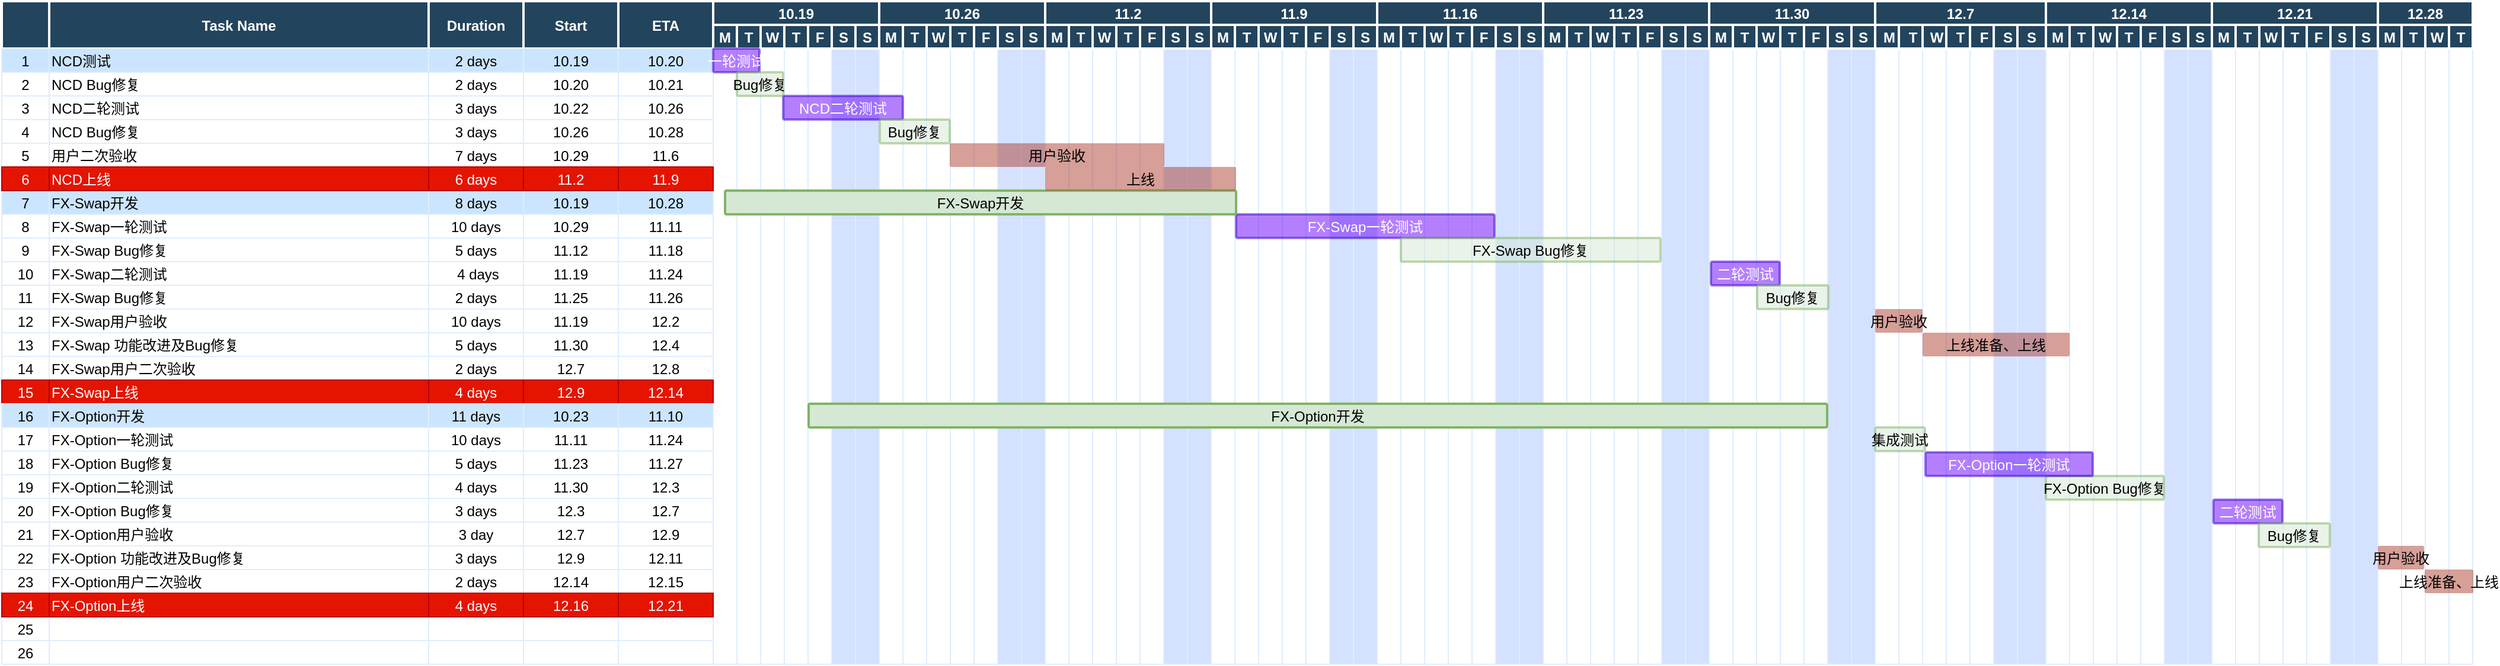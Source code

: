 <mxfile version="13.10.1" type="github">
  <diagram name="Page-1" id="8378b5f6-a2b2-b727-a746-972ab9d02e00">
    <mxGraphModel dx="2942" dy="1162" grid="1" gridSize="10" guides="1" tooltips="1" connect="0" arrows="1" fold="1" page="1" pageScale="1.5" pageWidth="1169" pageHeight="827" background="#ffffff" math="0" shadow="0">
      <root>
        <mxCell id="0" />
        <mxCell id="1" parent="0" />
        <mxCell id="63" value="7" style="strokeColor=#DEEDFF;fillColor=#CCE5FF;" parent="1" vertex="1">
          <mxGeometry x="86.5" y="500" width="40" height="20" as="geometry" />
        </mxCell>
        <mxCell id="64" value="FX-Swap开发" style="align=left;strokeColor=#DEEDFF;fillColor=#CCE5FF;" parent="1" vertex="1">
          <mxGeometry x="126.5" y="500" width="320" height="20" as="geometry" />
        </mxCell>
        <mxCell id="65" value="8 days" style="strokeColor=#DEEDFF;fillColor=#CCE5FF;" parent="1" vertex="1">
          <mxGeometry x="446.5" y="500" width="80.0" height="20" as="geometry" />
        </mxCell>
        <mxCell id="66" value="10.19" style="strokeColor=#DEEDFF;fillColor=#CCE5FF;" parent="1" vertex="1">
          <mxGeometry x="526.5" y="500" width="80.0" height="20" as="geometry" />
        </mxCell>
        <mxCell id="67" value="10.28" style="strokeColor=#DEEDFF;fillColor=#CCE5FF;" parent="1" vertex="1">
          <mxGeometry x="606.5" y="500.0" width="80.0" height="20" as="geometry" />
        </mxCell>
        <mxCell id="68" value="" style="strokeColor=#DEEDFF" parent="1" vertex="1">
          <mxGeometry x="686.5" y="380.0" width="20" height="520" as="geometry" />
        </mxCell>
        <mxCell id="69" value="8" style="strokeColor=#DEEDFF;fillColor=#FFFFFF;" parent="1" vertex="1">
          <mxGeometry x="86.5" y="520.0" width="40" height="20" as="geometry" />
        </mxCell>
        <mxCell id="70" value="FX-Swap一轮测试" style="align=left;strokeColor=#DEEDFF;fillColor=#FFFFFF;" parent="1" vertex="1">
          <mxGeometry x="126.5" y="520.0" width="320.0" height="20" as="geometry" />
        </mxCell>
        <mxCell id="71" value="10 days" style="strokeColor=#DEEDFF;fillColor=#FFFFFF;" parent="1" vertex="1">
          <mxGeometry x="446.5" y="520.0" width="80.0" height="20" as="geometry" />
        </mxCell>
        <mxCell id="72" value="10.29" style="strokeColor=#DEEDFF;fillColor=#FFFFFF;" parent="1" vertex="1">
          <mxGeometry x="526.5" y="520.0" width="80.0" height="20" as="geometry" />
        </mxCell>
        <mxCell id="73" value="11.11" style="strokeColor=#DEEDFF;fillColor=#FFFFFF;" parent="1" vertex="1">
          <mxGeometry x="606.5" y="520.0" width="80.0" height="20" as="geometry" />
        </mxCell>
        <mxCell id="74" value="9" style="strokeColor=#DEEDFF" parent="1" vertex="1">
          <mxGeometry x="86.5" y="540" width="40" height="20" as="geometry" />
        </mxCell>
        <mxCell id="75" value="FX-Swap Bug修复" style="align=left;strokeColor=#DEEDFF" parent="1" vertex="1">
          <mxGeometry x="126.5" y="540.0" width="320.0" height="20.0" as="geometry" />
        </mxCell>
        <mxCell id="76" value="5 days" style="strokeColor=#DEEDFF" parent="1" vertex="1">
          <mxGeometry x="446.5" y="540.0" width="80.0" height="20" as="geometry" />
        </mxCell>
        <mxCell id="77" value="11.12" style="strokeColor=#DEEDFF" parent="1" vertex="1">
          <mxGeometry x="526.5" y="540.0" width="80.0" height="20" as="geometry" />
        </mxCell>
        <mxCell id="78" value="11.18" style="strokeColor=#DEEDFF" parent="1" vertex="1">
          <mxGeometry x="606.5" y="540" width="80.0" height="20" as="geometry" />
        </mxCell>
        <mxCell id="79" value="10" style="strokeColor=#DEEDFF" parent="1" vertex="1">
          <mxGeometry x="86.5" y="560" width="40" height="20" as="geometry" />
        </mxCell>
        <mxCell id="80" value="FX-Swap二轮测试" style="align=left;strokeColor=#DEEDFF" parent="1" vertex="1">
          <mxGeometry x="126.5" y="560.0" width="320" height="20" as="geometry" />
        </mxCell>
        <mxCell id="81" value="4 days" style="strokeColor=#DEEDFF" parent="1" vertex="1">
          <mxGeometry x="446.5" y="560" width="83.5" height="20" as="geometry" />
        </mxCell>
        <mxCell id="82" value="11.19" style="strokeColor=#DEEDFF" parent="1" vertex="1">
          <mxGeometry x="526.5" y="560.0" width="80.0" height="20" as="geometry" />
        </mxCell>
        <mxCell id="83" value="11.24" style="strokeColor=#DEEDFF" parent="1" vertex="1">
          <mxGeometry x="606.5" y="560.0" width="80.0" height="20" as="geometry" />
        </mxCell>
        <mxCell id="84" value="11" style="strokeColor=#DEEDFF" parent="1" vertex="1">
          <mxGeometry x="86.5" y="580.0" width="40" height="20" as="geometry" />
        </mxCell>
        <mxCell id="85" value="FX-Swap Bug修复" style="align=left;strokeColor=#DEEDFF" parent="1" vertex="1">
          <mxGeometry x="126.5" y="580.0" width="320.0" height="20" as="geometry" />
        </mxCell>
        <mxCell id="86" value="2 days" style="strokeColor=#DEEDFF" parent="1" vertex="1">
          <mxGeometry x="446.5" y="580.0" width="80.0" height="20" as="geometry" />
        </mxCell>
        <mxCell id="87" value="11.25" style="strokeColor=#DEEDFF" parent="1" vertex="1">
          <mxGeometry x="526.5" y="580.0" width="80.0" height="20" as="geometry" />
        </mxCell>
        <mxCell id="88" value="11.26" style="strokeColor=#DEEDFF" parent="1" vertex="1">
          <mxGeometry x="606.5" y="580.0" width="80.0" height="20" as="geometry" />
        </mxCell>
        <mxCell id="89" value="12" style="strokeColor=#DEEDFF" parent="1" vertex="1">
          <mxGeometry x="86.5" y="600.0" width="40" height="20" as="geometry" />
        </mxCell>
        <mxCell id="90" value="FX-Swap用户验收" style="align=left;strokeColor=#DEEDFF" parent="1" vertex="1">
          <mxGeometry x="126.5" y="600.0" width="320.0" height="20" as="geometry" />
        </mxCell>
        <mxCell id="91" value="10 days" style="strokeColor=#DEEDFF" parent="1" vertex="1">
          <mxGeometry x="446.5" y="600.0" width="80.0" height="20" as="geometry" />
        </mxCell>
        <mxCell id="92" value="11.19" style="strokeColor=#DEEDFF" parent="1" vertex="1">
          <mxGeometry x="526.5" y="600.0" width="80.0" height="20" as="geometry" />
        </mxCell>
        <mxCell id="93" value="12.2" style="strokeColor=#DEEDFF" parent="1" vertex="1">
          <mxGeometry x="606.5" y="600.0" width="80.0" height="20" as="geometry" />
        </mxCell>
        <mxCell id="94" value="13" style="strokeColor=#DEEDFF" parent="1" vertex="1">
          <mxGeometry x="86.5" y="620.0" width="40" height="20" as="geometry" />
        </mxCell>
        <mxCell id="95" value="FX-Swap 功能改进及Bug修复" style="align=left;strokeColor=#DEEDFF" parent="1" vertex="1">
          <mxGeometry x="126.5" y="620.0" width="320.0" height="20" as="geometry" />
        </mxCell>
        <mxCell id="96" value="5 days" style="strokeColor=#DEEDFF" parent="1" vertex="1">
          <mxGeometry x="446.5" y="620.0" width="80.0" height="20" as="geometry" />
        </mxCell>
        <mxCell id="97" value="11.30" style="strokeColor=#DEEDFF" parent="1" vertex="1">
          <mxGeometry x="526.5" y="620.0" width="80.0" height="20" as="geometry" />
        </mxCell>
        <mxCell id="98" value="12.4" style="strokeColor=#DEEDFF" parent="1" vertex="1">
          <mxGeometry x="606.5" y="620.0" width="80.0" height="20" as="geometry" />
        </mxCell>
        <mxCell id="99" value="14" style="strokeColor=#DEEDFF" parent="1" vertex="1">
          <mxGeometry x="86.5" y="640.0" width="40" height="20" as="geometry" />
        </mxCell>
        <mxCell id="100" value="FX-Swap用户二次验收" style="align=left;strokeColor=#DEEDFF" parent="1" vertex="1">
          <mxGeometry x="126.5" y="640.0" width="320.0" height="20" as="geometry" />
        </mxCell>
        <mxCell id="101" value="2 days" style="strokeColor=#DEEDFF" parent="1" vertex="1">
          <mxGeometry x="446.5" y="640.0" width="80.0" height="20" as="geometry" />
        </mxCell>
        <mxCell id="102" value="12.7" style="strokeColor=#DEEDFF" parent="1" vertex="1">
          <mxGeometry x="526.5" y="640.0" width="80.0" height="20" as="geometry" />
        </mxCell>
        <mxCell id="103" value="12.8" style="strokeColor=#DEEDFF" parent="1" vertex="1">
          <mxGeometry x="606.5" y="640.0" width="80.0" height="20" as="geometry" />
        </mxCell>
        <mxCell id="104" value="15" style="strokeColor=#B20000;fillColor=#e51400;fontColor=#ffffff;" parent="1" vertex="1">
          <mxGeometry x="86.5" y="660" width="40" height="20" as="geometry" />
        </mxCell>
        <mxCell id="105" value="FX-Swap上线" style="align=left;strokeColor=#B20000;fillColor=#e51400;fontColor=#ffffff;" parent="1" vertex="1">
          <mxGeometry x="126.5" y="660.0" width="320.0" height="20.0" as="geometry" />
        </mxCell>
        <mxCell id="106" value="4 days" style="strokeColor=#B20000;fillColor=#e51400;fontColor=#ffffff;" parent="1" vertex="1">
          <mxGeometry x="446.5" y="660.0" width="80.0" height="20" as="geometry" />
        </mxCell>
        <mxCell id="107" value="12.9" style="strokeColor=#B20000;fillColor=#e51400;fontColor=#ffffff;" parent="1" vertex="1">
          <mxGeometry x="526.5" y="660.0" width="80.0" height="20" as="geometry" />
        </mxCell>
        <mxCell id="108" value="12.14" style="strokeColor=#B20000;fillColor=#e51400;fontColor=#ffffff;" parent="1" vertex="1">
          <mxGeometry x="606.5" y="660.0" width="80.0" height="20" as="geometry" />
        </mxCell>
        <mxCell id="109" value="16" style="strokeColor=#DEEDFF;fillColor=#CCE5FF;" parent="1" vertex="1">
          <mxGeometry x="86.5" y="680" width="40" height="20" as="geometry" />
        </mxCell>
        <mxCell id="111" value="11 days" style="strokeColor=#DEEDFF;fillColor=#CCE5FF;" parent="1" vertex="1">
          <mxGeometry x="446.5" y="680.0" width="80.0" height="20" as="geometry" />
        </mxCell>
        <mxCell id="112" value="10.23" style="strokeColor=#DEEDFF;fillColor=#CCE5FF;" parent="1" vertex="1">
          <mxGeometry x="526.5" y="680.0" width="80.0" height="20" as="geometry" />
        </mxCell>
        <mxCell id="113" value="11.10" style="strokeColor=#DEEDFF;fillColor=#CCE5FF;" parent="1" vertex="1">
          <mxGeometry x="606.5" y="680.0" width="80.0" height="20" as="geometry" />
        </mxCell>
        <mxCell id="114" value="17" style="strokeColor=#DEEDFF" parent="1" vertex="1">
          <mxGeometry x="86.5" y="700.0" width="40" height="20" as="geometry" />
        </mxCell>
        <mxCell id="116" value="10 days" style="strokeColor=#DEEDFF" parent="1" vertex="1">
          <mxGeometry x="446.5" y="700.0" width="80.0" height="20" as="geometry" />
        </mxCell>
        <mxCell id="117" value="11.11" style="strokeColor=#DEEDFF" parent="1" vertex="1">
          <mxGeometry x="526.5" y="700.0" width="80.0" height="20" as="geometry" />
        </mxCell>
        <mxCell id="118" value="11.24" style="strokeColor=#DEEDFF" parent="1" vertex="1">
          <mxGeometry x="606.5" y="700.0" width="80.0" height="20" as="geometry" />
        </mxCell>
        <mxCell id="119" value="18" style="strokeColor=#DEEDFF" parent="1" vertex="1">
          <mxGeometry x="86.5" y="720" width="40" height="20" as="geometry" />
        </mxCell>
        <mxCell id="121" value="5 days" style="strokeColor=#DEEDFF" parent="1" vertex="1">
          <mxGeometry x="446.5" y="720.0" width="80.0" height="20" as="geometry" />
        </mxCell>
        <mxCell id="122" value="11.23" style="strokeColor=#DEEDFF" parent="1" vertex="1">
          <mxGeometry x="526.5" y="720.0" width="80.0" height="20" as="geometry" />
        </mxCell>
        <mxCell id="123" value="11.27" style="strokeColor=#DEEDFF" parent="1" vertex="1">
          <mxGeometry x="606.5" y="720.0" width="80.0" height="20" as="geometry" />
        </mxCell>
        <mxCell id="124" value="19" style="strokeColor=#DEEDFF" parent="1" vertex="1">
          <mxGeometry x="86.5" y="740" width="40" height="20" as="geometry" />
        </mxCell>
        <mxCell id="126" value="4 days" style="strokeColor=#DEEDFF" parent="1" vertex="1">
          <mxGeometry x="446.5" y="740.0" width="80.0" height="20" as="geometry" />
        </mxCell>
        <mxCell id="127" value="11.30" style="strokeColor=#DEEDFF" parent="1" vertex="1">
          <mxGeometry x="526.5" y="740.0" width="80.0" height="20" as="geometry" />
        </mxCell>
        <mxCell id="128" value="12.3" style="strokeColor=#DEEDFF" parent="1" vertex="1">
          <mxGeometry x="606.5" y="740.0" width="80.0" height="20" as="geometry" />
        </mxCell>
        <mxCell id="129" value="20" style="strokeColor=#DEEDFF" parent="1" vertex="1">
          <mxGeometry x="86.5" y="760.0" width="40" height="20" as="geometry" />
        </mxCell>
        <mxCell id="131" value="3 days" style="strokeColor=#DEEDFF" parent="1" vertex="1">
          <mxGeometry x="446.5" y="760.0" width="80.0" height="20" as="geometry" />
        </mxCell>
        <mxCell id="132" value="12.3" style="strokeColor=#DEEDFF" parent="1" vertex="1">
          <mxGeometry x="526.5" y="760.0" width="80.0" height="20" as="geometry" />
        </mxCell>
        <mxCell id="133" value="12.7" style="strokeColor=#DEEDFF" parent="1" vertex="1">
          <mxGeometry x="606.5" y="760.0" width="80.0" height="20" as="geometry" />
        </mxCell>
        <mxCell id="134" value="21" style="strokeColor=#DEEDFF;fillColor=#FFFFFF" parent="1" vertex="1">
          <mxGeometry x="86.5" y="780" width="40" height="20" as="geometry" />
        </mxCell>
        <mxCell id="136" value="3 day" style="strokeColor=#DEEDFF;fillColor=#FFFFFF" parent="1" vertex="1">
          <mxGeometry x="446.5" y="780.0" width="80.0" height="20" as="geometry" />
        </mxCell>
        <mxCell id="137" value="12.7" style="strokeColor=#DEEDFF;fillColor=#FFFFFF" parent="1" vertex="1">
          <mxGeometry x="526.5" y="780.0" width="80.0" height="20" as="geometry" />
        </mxCell>
        <mxCell id="138" value="12.9" style="strokeColor=#DEEDFF;fillColor=#FFFFFF" parent="1" vertex="1">
          <mxGeometry x="606.5" y="780.0" width="80.0" height="20" as="geometry" />
        </mxCell>
        <mxCell id="139" value="22" style="strokeColor=#DEEDFF;fillColor=#FFFFFF;" parent="1" vertex="1">
          <mxGeometry x="86.5" y="800.0" width="40" height="20" as="geometry" />
        </mxCell>
        <mxCell id="141" value="3 days" style="strokeColor=#DEEDFF;fillColor=#FFFFFF;" parent="1" vertex="1">
          <mxGeometry x="446.5" y="800.0" width="80.0" height="20" as="geometry" />
        </mxCell>
        <mxCell id="142" value="12.9" style="strokeColor=#DEEDFF;fillColor=#FFFFFF;" parent="1" vertex="1">
          <mxGeometry x="526.5" y="800.0" width="80.0" height="20" as="geometry" />
        </mxCell>
        <mxCell id="143" value="12.11" style="strokeColor=#DEEDFF;fillColor=#FFFFFF;" parent="1" vertex="1">
          <mxGeometry x="606.5" y="800.0" width="80.0" height="20" as="geometry" />
        </mxCell>
        <mxCell id="144" value="17" style="strokeColor=#DEEDFF" parent="1" vertex="1">
          <mxGeometry x="86.5" y="820.0" width="40" height="20" as="geometry" />
        </mxCell>
        <mxCell id="146" value="7 days" style="strokeColor=#DEEDFF" parent="1" vertex="1">
          <mxGeometry x="446.5" y="820.0" width="80.0" height="20" as="geometry" />
        </mxCell>
        <mxCell id="147" value="19.04.12" style="strokeColor=#DEEDFF" parent="1" vertex="1">
          <mxGeometry x="526.5" y="820.0" width="80.0" height="20" as="geometry" />
        </mxCell>
        <mxCell id="148" value="27.04.12" style="strokeColor=#DEEDFF" parent="1" vertex="1">
          <mxGeometry x="606.5" y="820.0" width="80.0" height="20" as="geometry" />
        </mxCell>
        <mxCell id="154" value="19" style="strokeColor=#DEEDFF" parent="1" vertex="1">
          <mxGeometry x="86.5" y="860.0" width="40" height="20" as="geometry" />
        </mxCell>
        <mxCell id="155" value="" style="align=left;strokeColor=#DEEDFF" parent="1" vertex="1">
          <mxGeometry x="126.5" y="860.0" width="320.0" height="20" as="geometry" />
        </mxCell>
        <mxCell id="156" value="" style="strokeColor=#DEEDFF" parent="1" vertex="1">
          <mxGeometry x="446.5" y="860.0" width="80.0" height="20" as="geometry" />
        </mxCell>
        <mxCell id="157" value="" style="strokeColor=#DEEDFF" parent="1" vertex="1">
          <mxGeometry x="526.5" y="860" width="80" height="20" as="geometry" />
        </mxCell>
        <mxCell id="158" value="" style="strokeColor=#DEEDFF" parent="1" vertex="1">
          <mxGeometry x="606.5" y="860.0" width="80.0" height="20" as="geometry" />
        </mxCell>
        <mxCell id="159" value="20" style="strokeColor=#DEEDFF" parent="1" vertex="1">
          <mxGeometry x="86.5" y="880.0" width="40" height="20" as="geometry" />
        </mxCell>
        <mxCell id="160" value="" style="align=left;strokeColor=#DEEDFF" parent="1" vertex="1">
          <mxGeometry x="126.5" y="880.0" width="320.0" height="20" as="geometry" />
        </mxCell>
        <mxCell id="161" value="" style="strokeColor=#DEEDFF" parent="1" vertex="1">
          <mxGeometry x="446.5" y="880.0" width="80.0" height="20" as="geometry" />
        </mxCell>
        <mxCell id="162" value="" style="strokeColor=#DEEDFF" parent="1" vertex="1">
          <mxGeometry x="526.5" y="880.0" width="80.0" height="20" as="geometry" />
        </mxCell>
        <mxCell id="163" value="" style="strokeColor=#DEEDFF" parent="1" vertex="1">
          <mxGeometry x="606.5" y="880.0" width="80.0" height="20" as="geometry" />
        </mxCell>
        <mxCell id="169" value="23" style="strokeColor=#DEEDFF" parent="1" vertex="1">
          <mxGeometry x="86.5" y="820.0" width="40" height="20" as="geometry" />
        </mxCell>
        <mxCell id="170" value="" style="align=left;strokeColor=#DEEDFF" parent="1" vertex="1">
          <mxGeometry x="126.5" y="820.0" width="320.0" height="20" as="geometry" />
        </mxCell>
        <mxCell id="171" value="2 days" style="strokeColor=#DEEDFF" parent="1" vertex="1">
          <mxGeometry x="446.5" y="820.0" width="80.0" height="20" as="geometry" />
        </mxCell>
        <mxCell id="172" value="12.14" style="strokeColor=#DEEDFF" parent="1" vertex="1">
          <mxGeometry x="526.5" y="820.0" width="80.0" height="20" as="geometry" />
        </mxCell>
        <mxCell id="173" value="12.15" style="strokeColor=#DEEDFF" parent="1" vertex="1">
          <mxGeometry x="606.5" y="820.0" width="80.0" height="20" as="geometry" />
        </mxCell>
        <mxCell id="174" value="23" style="strokeColor=#DEEDFF" parent="1" vertex="1">
          <mxGeometry x="86.5" y="840.0" width="40" height="20" as="geometry" />
        </mxCell>
        <mxCell id="175" value="" style="align=left;strokeColor=#DEEDFF" parent="1" vertex="1">
          <mxGeometry x="126.5" y="840.0" width="320.0" height="20" as="geometry" />
        </mxCell>
        <mxCell id="176" value="" style="strokeColor=#DEEDFF" parent="1" vertex="1">
          <mxGeometry x="446.5" y="840.0" width="80.0" height="20" as="geometry" />
        </mxCell>
        <mxCell id="177" value="" style="strokeColor=#DEEDFF" parent="1" vertex="1">
          <mxGeometry x="526.5" y="840.0" width="80.0" height="20" as="geometry" />
        </mxCell>
        <mxCell id="178" value="" style="strokeColor=#DEEDFF" parent="1" vertex="1">
          <mxGeometry x="606.5" y="840.0" width="80.0" height="20" as="geometry" />
        </mxCell>
        <mxCell id="179" value="25" style="strokeColor=#DEEDFF" parent="1" vertex="1">
          <mxGeometry x="86.5" y="860.0" width="40" height="20" as="geometry" />
        </mxCell>
        <mxCell id="180" value="" style="align=left;strokeColor=#DEEDFF" parent="1" vertex="1">
          <mxGeometry x="126.5" y="860.0" width="320.0" height="20" as="geometry" />
        </mxCell>
        <mxCell id="181" value="" style="strokeColor=#DEEDFF" parent="1" vertex="1">
          <mxGeometry x="446.5" y="860.0" width="80.0" height="20" as="geometry" />
        </mxCell>
        <mxCell id="182" value="" style="strokeColor=#DEEDFF" parent="1" vertex="1">
          <mxGeometry x="526.5" y="860.0" width="80.0" height="20" as="geometry" />
        </mxCell>
        <mxCell id="183" value="" style="strokeColor=#DEEDFF" parent="1" vertex="1">
          <mxGeometry x="606.5" y="860.0" width="80.0" height="20" as="geometry" />
        </mxCell>
        <mxCell id="184" value="26" style="strokeColor=#DEEDFF" parent="1" vertex="1">
          <mxGeometry x="86.5" y="880.0" width="40" height="20" as="geometry" />
        </mxCell>
        <mxCell id="185" value="" style="align=left;strokeColor=#DEEDFF" parent="1" vertex="1">
          <mxGeometry x="126.5" y="880.0" width="320.0" height="20" as="geometry" />
        </mxCell>
        <mxCell id="186" value="" style="strokeColor=#DEEDFF" parent="1" vertex="1">
          <mxGeometry x="446.5" y="880.0" width="80.0" height="20" as="geometry" />
        </mxCell>
        <mxCell id="187" value="" style="strokeColor=#DEEDFF" parent="1" vertex="1">
          <mxGeometry x="526.5" y="880.0" width="80.0" height="20" as="geometry" />
        </mxCell>
        <mxCell id="188" value="" style="strokeColor=#DEEDFF" parent="1" vertex="1">
          <mxGeometry x="606.5" y="880.0" width="80.0" height="20" as="geometry" />
        </mxCell>
        <mxCell id="194" value="" style="strokeColor=#DEEDFF" parent="1" vertex="1">
          <mxGeometry x="706.5" y="380.0" width="20" height="520" as="geometry" />
        </mxCell>
        <mxCell id="195" value="" style="strokeColor=#DEEDFF" parent="1" vertex="1">
          <mxGeometry x="726.5" y="380.0" width="20" height="520" as="geometry" />
        </mxCell>
        <mxCell id="196" value="" style="strokeColor=#DEEDFF" parent="1" vertex="1">
          <mxGeometry x="746.5" y="380.0" width="20" height="520" as="geometry" />
        </mxCell>
        <mxCell id="197" value="" style="strokeColor=#DEEDFF" parent="1" vertex="1">
          <mxGeometry x="766.5" y="380.0" width="20" height="520" as="geometry" />
        </mxCell>
        <mxCell id="198" value="" style="strokeColor=#DEEDFF;fillColor=#D4E1FF" parent="1" vertex="1">
          <mxGeometry x="786.5" y="380.0" width="20" height="520" as="geometry" />
        </mxCell>
        <mxCell id="199" value="" style="strokeColor=#DEEDFF;fillColor=#D4E1FF" parent="1" vertex="1">
          <mxGeometry x="806.5" y="380.0" width="20" height="520" as="geometry" />
        </mxCell>
        <mxCell id="200" value="" style="strokeColor=#DEEDFF" parent="1" vertex="1">
          <mxGeometry x="826.5" y="380.0" width="20" height="520" as="geometry" />
        </mxCell>
        <mxCell id="201" value="" style="strokeColor=#DEEDFF" parent="1" vertex="1">
          <mxGeometry x="846.5" y="380.0" width="20" height="520" as="geometry" />
        </mxCell>
        <mxCell id="202" value="" style="strokeColor=#DEEDFF" parent="1" vertex="1">
          <mxGeometry x="866.5" y="380.0" width="20" height="520" as="geometry" />
        </mxCell>
        <mxCell id="203" value="" style="strokeColor=#DEEDFF" parent="1" vertex="1">
          <mxGeometry x="886.5" y="380.0" width="20" height="520" as="geometry" />
        </mxCell>
        <mxCell id="204" value="" style="strokeColor=#DEEDFF" parent="1" vertex="1">
          <mxGeometry x="906.5" y="380.0" width="20" height="520" as="geometry" />
        </mxCell>
        <mxCell id="205" value="" style="strokeColor=#DEEDFF;fillColor=#D4E1FF" parent="1" vertex="1">
          <mxGeometry x="926.5" y="380.0" width="20" height="520" as="geometry" />
        </mxCell>
        <mxCell id="206" value="" style="strokeColor=#DEEDFF;fillColor=#D4E1FF" parent="1" vertex="1">
          <mxGeometry x="946.5" y="380.0" width="20" height="520" as="geometry" />
        </mxCell>
        <mxCell id="207" value="" style="strokeColor=#DEEDFF" parent="1" vertex="1">
          <mxGeometry x="966.5" y="380.0" width="20" height="520" as="geometry" />
        </mxCell>
        <mxCell id="208" value="" style="strokeColor=#DEEDFF" parent="1" vertex="1">
          <mxGeometry x="986.5" y="380.0" width="20" height="520" as="geometry" />
        </mxCell>
        <mxCell id="209" value="" style="strokeColor=#DEEDFF" parent="1" vertex="1">
          <mxGeometry x="1006.5" y="380.0" width="20" height="520" as="geometry" />
        </mxCell>
        <mxCell id="210" value="" style="strokeColor=#DEEDFF" parent="1" vertex="1">
          <mxGeometry x="1026.5" y="380.0" width="20" height="520" as="geometry" />
        </mxCell>
        <mxCell id="211" value="" style="strokeColor=#DEEDFF" parent="1" vertex="1">
          <mxGeometry x="1046.5" y="380.0" width="20" height="520" as="geometry" />
        </mxCell>
        <mxCell id="212" value="" style="strokeColor=#DEEDFF;fillColor=#D4E1FF" parent="1" vertex="1">
          <mxGeometry x="1066.5" y="380.0" width="20" height="520" as="geometry" />
        </mxCell>
        <mxCell id="213" value="" style="strokeColor=#DEEDFF;fillColor=#D4E1FF" parent="1" vertex="1">
          <mxGeometry x="1086.5" y="380.0" width="20" height="520" as="geometry" />
        </mxCell>
        <mxCell id="214" value="" style="strokeColor=#DEEDFF" parent="1" vertex="1">
          <mxGeometry x="1106.5" y="380.0" width="20" height="520" as="geometry" />
        </mxCell>
        <mxCell id="215" value="" style="strokeColor=#DEEDFF" parent="1" vertex="1">
          <mxGeometry x="1126.5" y="380.0" width="20" height="520" as="geometry" />
        </mxCell>
        <mxCell id="216" value="" style="strokeColor=#DEEDFF" parent="1" vertex="1">
          <mxGeometry x="1146.5" y="380.0" width="20" height="520" as="geometry" />
        </mxCell>
        <mxCell id="217" value="" style="strokeColor=#DEEDFF" parent="1" vertex="1">
          <mxGeometry x="1166.5" y="380.0" width="20" height="520" as="geometry" />
        </mxCell>
        <mxCell id="218" value="" style="strokeColor=#DEEDFF" parent="1" vertex="1">
          <mxGeometry x="1186.5" y="380.0" width="20" height="520" as="geometry" />
        </mxCell>
        <mxCell id="219" value="" style="strokeColor=#DEEDFF;fillColor=#D4E1FF" parent="1" vertex="1">
          <mxGeometry x="1206.5" y="380.0" width="20" height="520" as="geometry" />
        </mxCell>
        <mxCell id="220" value="" style="strokeColor=#DEEDFF;fillColor=#D4E1FF" parent="1" vertex="1">
          <mxGeometry x="1226.5" y="380.0" width="20" height="520" as="geometry" />
        </mxCell>
        <mxCell id="221" value="" style="strokeColor=#DEEDFF" parent="1" vertex="1">
          <mxGeometry x="1246.5" y="380.0" width="20" height="520" as="geometry" />
        </mxCell>
        <mxCell id="222" value="" style="strokeColor=#DEEDFF" parent="1" vertex="1">
          <mxGeometry x="1266.5" y="380.0" width="20" height="520" as="geometry" />
        </mxCell>
        <mxCell id="223" value="" style="strokeColor=#DEEDFF" parent="1" vertex="1">
          <mxGeometry x="1286.5" y="380.0" width="20" height="520" as="geometry" />
        </mxCell>
        <mxCell id="224" value="" style="strokeColor=#DEEDFF" parent="1" vertex="1">
          <mxGeometry x="1306.5" y="380.0" width="20" height="520" as="geometry" />
        </mxCell>
        <mxCell id="225" value="" style="strokeColor=#DEEDFF" parent="1" vertex="1">
          <mxGeometry x="1326.5" y="380.0" width="20" height="520" as="geometry" />
        </mxCell>
        <mxCell id="226" value="" style="strokeColor=#DEEDFF;fillColor=#D4E1FF" parent="1" vertex="1">
          <mxGeometry x="1346.5" y="380.0" width="20" height="520" as="geometry" />
        </mxCell>
        <mxCell id="227" value="" style="strokeColor=#DEEDFF;fillColor=#D4E1FF" parent="1" vertex="1">
          <mxGeometry x="1366.5" y="380.0" width="20" height="520" as="geometry" />
        </mxCell>
        <mxCell id="228" value="" style="strokeColor=#DEEDFF" parent="1" vertex="1">
          <mxGeometry x="1386.5" y="380.0" width="20" height="520" as="geometry" />
        </mxCell>
        <mxCell id="229" value="" style="strokeColor=#DEEDFF" parent="1" vertex="1">
          <mxGeometry x="1406.5" y="380.0" width="20" height="520" as="geometry" />
        </mxCell>
        <mxCell id="230" value="" style="strokeColor=#DEEDFF" parent="1" vertex="1">
          <mxGeometry x="1426.5" y="380.0" width="20" height="520" as="geometry" />
        </mxCell>
        <mxCell id="231" value="" style="strokeColor=#DEEDFF" parent="1" vertex="1">
          <mxGeometry x="1446.5" y="380.0" width="20" height="520" as="geometry" />
        </mxCell>
        <mxCell id="232" value="" style="strokeColor=#DEEDFF" parent="1" vertex="1">
          <mxGeometry x="1466.5" y="380.0" width="20" height="520" as="geometry" />
        </mxCell>
        <mxCell id="233" value="" style="strokeColor=#DEEDFF;fillColor=#D4E1FF" parent="1" vertex="1">
          <mxGeometry x="1486.5" y="380.0" width="20" height="520" as="geometry" />
        </mxCell>
        <mxCell id="234" value="" style="strokeColor=#DEEDFF;fillColor=#D4E1FF" parent="1" vertex="1">
          <mxGeometry x="1506.5" y="380.0" width="20" height="520" as="geometry" />
        </mxCell>
        <mxCell id="235" value="" style="strokeColor=#DEEDFF" parent="1" vertex="1">
          <mxGeometry x="1526.5" y="380.0" width="20" height="520" as="geometry" />
        </mxCell>
        <mxCell id="236" value="" style="strokeColor=#DEEDFF" parent="1" vertex="1">
          <mxGeometry x="1546.5" y="380.0" width="20" height="520" as="geometry" />
        </mxCell>
        <mxCell id="237" value="" style="strokeColor=#DEEDFF" parent="1" vertex="1">
          <mxGeometry x="1566.5" y="380.0" width="20" height="520" as="geometry" />
        </mxCell>
        <mxCell id="238" value="" style="strokeColor=#DEEDFF" parent="1" vertex="1">
          <mxGeometry x="1586.5" y="380.0" width="20" height="520" as="geometry" />
        </mxCell>
        <mxCell id="239" value="" style="strokeColor=#DEEDFF" parent="1" vertex="1">
          <mxGeometry x="1606.5" y="380.0" width="20" height="520" as="geometry" />
        </mxCell>
        <mxCell id="240" value="" style="strokeColor=#DEEDFF;fillColor=#D4E1FF" parent="1" vertex="1">
          <mxGeometry x="1626.5" y="380.0" width="20" height="520" as="geometry" />
        </mxCell>
        <mxCell id="241" value="" style="strokeColor=#DEEDFF;fillColor=#D4E1FF" parent="1" vertex="1">
          <mxGeometry x="1646.5" y="380.0" width="20" height="520" as="geometry" />
        </mxCell>
        <mxCell id="2" value="Task Name" style="fillColor=#23445D;strokeColor=#FFFFFF;strokeWidth=2;fontColor=#FFFFFF;fontStyle=1" parent="1" vertex="1">
          <mxGeometry x="126.5" y="340" width="320" height="40" as="geometry" />
        </mxCell>
        <mxCell id="3" value="" style="fillColor=#23445D;strokeColor=#FFFFFF;strokeWidth=2;fontColor=#FFFFFF;fontStyle=1" parent="1" vertex="1">
          <mxGeometry x="86.5" y="340" width="40" height="40" as="geometry" />
        </mxCell>
        <mxCell id="4" value="10.19" style="fillColor=#23445D;strokeColor=#FFFFFF;strokeWidth=2;fontColor=#FFFFFF;fontStyle=1" parent="1" vertex="1">
          <mxGeometry x="686.5" y="340.0" width="140" height="20" as="geometry" />
        </mxCell>
        <mxCell id="5" value="M" style="fillColor=#23445D;strokeColor=#FFFFFF;strokeWidth=2;fontColor=#FFFFFF;fontStyle=1" parent="1" vertex="1">
          <mxGeometry x="686.5" y="360.0" width="20" height="20" as="geometry" />
        </mxCell>
        <mxCell id="6" value="T" style="fillColor=#23445D;strokeColor=#FFFFFF;strokeWidth=2;fontColor=#FFFFFF;fontStyle=1" parent="1" vertex="1">
          <mxGeometry x="706.5" y="360.0" width="20" height="20" as="geometry" />
        </mxCell>
        <mxCell id="7" value="W" style="fillColor=#23445D;strokeColor=#FFFFFF;strokeWidth=2;fontColor=#FFFFFF;fontStyle=1" parent="1" vertex="1">
          <mxGeometry x="726.5" y="360.0" width="20" height="20" as="geometry" />
        </mxCell>
        <mxCell id="8" value="T" style="fillColor=#23445D;strokeColor=#FFFFFF;strokeWidth=2;fontColor=#FFFFFF;fontStyle=1" parent="1" vertex="1">
          <mxGeometry x="746.5" y="360.0" width="20" height="20" as="geometry" />
        </mxCell>
        <mxCell id="9" value="F" style="fillColor=#23445D;strokeColor=#FFFFFF;strokeWidth=2;fontColor=#FFFFFF;fontStyle=1" parent="1" vertex="1">
          <mxGeometry x="766.5" y="360.0" width="20" height="20" as="geometry" />
        </mxCell>
        <mxCell id="10" value="S" style="fillColor=#23445D;strokeColor=#FFFFFF;strokeWidth=2;fontColor=#FFFFFF;fontStyle=1" parent="1" vertex="1">
          <mxGeometry x="786.5" y="360.0" width="20" height="20" as="geometry" />
        </mxCell>
        <mxCell id="11" value="S" style="fillColor=#23445D;strokeColor=#FFFFFF;strokeWidth=2;fontColor=#FFFFFF;fontStyle=1" parent="1" vertex="1">
          <mxGeometry x="806.5" y="360.0" width="20" height="20" as="geometry" />
        </mxCell>
        <mxCell id="12" value="Duration" style="fillColor=#23445D;strokeColor=#FFFFFF;strokeWidth=2;fontColor=#FFFFFF;fontStyle=1" parent="1" vertex="1">
          <mxGeometry x="446.5" y="340.0" width="80.0" height="40.0" as="geometry" />
        </mxCell>
        <mxCell id="13" value="Start" style="fillColor=#23445D;strokeColor=#FFFFFF;strokeWidth=2;fontColor=#FFFFFF;fontStyle=1" parent="1" vertex="1">
          <mxGeometry x="526.5" y="340.0" width="80.0" height="40.0" as="geometry" />
        </mxCell>
        <mxCell id="14" value="ETA" style="fillColor=#23445D;strokeColor=#FFFFFF;strokeWidth=2;fontColor=#FFFFFF;fontStyle=1" parent="1" vertex="1">
          <mxGeometry x="606.5" y="340.0" width="80.0" height="40.0" as="geometry" />
        </mxCell>
        <mxCell id="15" value="10.26" style="fillColor=#23445D;strokeColor=#FFFFFF;strokeWidth=2;fontColor=#FFFFFF;fontStyle=1" parent="1" vertex="1">
          <mxGeometry x="826.5" y="340.0" width="140" height="20" as="geometry" />
        </mxCell>
        <mxCell id="16" value="M" style="fillColor=#23445D;strokeColor=#FFFFFF;strokeWidth=2;fontColor=#FFFFFF;fontStyle=1" parent="1" vertex="1">
          <mxGeometry x="826.5" y="360.0" width="20" height="20" as="geometry" />
        </mxCell>
        <mxCell id="17" value="T" style="fillColor=#23445D;strokeColor=#FFFFFF;strokeWidth=2;fontColor=#FFFFFF;fontStyle=1" parent="1" vertex="1">
          <mxGeometry x="846.5" y="360.0" width="20" height="20" as="geometry" />
        </mxCell>
        <mxCell id="18" value="W" style="fillColor=#23445D;strokeColor=#FFFFFF;strokeWidth=2;fontColor=#FFFFFF;fontStyle=1" parent="1" vertex="1">
          <mxGeometry x="866.5" y="360.0" width="20" height="20" as="geometry" />
        </mxCell>
        <mxCell id="19" value="T" style="fillColor=#23445D;strokeColor=#FFFFFF;strokeWidth=2;fontColor=#FFFFFF;fontStyle=1" parent="1" vertex="1">
          <mxGeometry x="886.5" y="360.0" width="20" height="20" as="geometry" />
        </mxCell>
        <mxCell id="20" value="F" style="fillColor=#23445D;strokeColor=#FFFFFF;strokeWidth=2;fontColor=#FFFFFF;fontStyle=1" parent="1" vertex="1">
          <mxGeometry x="906.5" y="360.0" width="20" height="20" as="geometry" />
        </mxCell>
        <mxCell id="21" value="S" style="fillColor=#23445D;strokeColor=#FFFFFF;strokeWidth=2;fontColor=#FFFFFF;fontStyle=1" parent="1" vertex="1">
          <mxGeometry x="926.5" y="360.0" width="20" height="20" as="geometry" />
        </mxCell>
        <mxCell id="22" value="S" style="fillColor=#23445D;strokeColor=#FFFFFF;strokeWidth=2;fontColor=#FFFFFF;fontStyle=1" parent="1" vertex="1">
          <mxGeometry x="946.5" y="360.0" width="20" height="20" as="geometry" />
        </mxCell>
        <mxCell id="23" value="11.2" style="fillColor=#23445D;strokeColor=#FFFFFF;strokeWidth=2;fontColor=#FFFFFF;fontStyle=1" parent="1" vertex="1">
          <mxGeometry x="966.5" y="340.0" width="140" height="20" as="geometry" />
        </mxCell>
        <mxCell id="24" value="M" style="fillColor=#23445D;strokeColor=#FFFFFF;strokeWidth=2;fontColor=#FFFFFF;fontStyle=1" parent="1" vertex="1">
          <mxGeometry x="966.5" y="360.0" width="20" height="20" as="geometry" />
        </mxCell>
        <mxCell id="25" value="T" style="fillColor=#23445D;strokeColor=#FFFFFF;strokeWidth=2;fontColor=#FFFFFF;fontStyle=1" parent="1" vertex="1">
          <mxGeometry x="986.5" y="360.0" width="20" height="20" as="geometry" />
        </mxCell>
        <mxCell id="26" value="W" style="fillColor=#23445D;strokeColor=#FFFFFF;strokeWidth=2;fontColor=#FFFFFF;fontStyle=1" parent="1" vertex="1">
          <mxGeometry x="1006.5" y="360.0" width="20" height="20" as="geometry" />
        </mxCell>
        <mxCell id="27" value="T" style="fillColor=#23445D;strokeColor=#FFFFFF;strokeWidth=2;fontColor=#FFFFFF;fontStyle=1" parent="1" vertex="1">
          <mxGeometry x="1026.5" y="360.0" width="20" height="20" as="geometry" />
        </mxCell>
        <mxCell id="28" value="F" style="fillColor=#23445D;strokeColor=#FFFFFF;strokeWidth=2;fontColor=#FFFFFF;fontStyle=1" parent="1" vertex="1">
          <mxGeometry x="1046.5" y="360.0" width="20" height="20" as="geometry" />
        </mxCell>
        <mxCell id="29" value="S" style="fillColor=#23445D;strokeColor=#FFFFFF;strokeWidth=2;fontColor=#FFFFFF;fontStyle=1" parent="1" vertex="1">
          <mxGeometry x="1066.5" y="360.0" width="20" height="20" as="geometry" />
        </mxCell>
        <mxCell id="30" value="S" style="fillColor=#23445D;strokeColor=#FFFFFF;strokeWidth=2;fontColor=#FFFFFF;fontStyle=1" parent="1" vertex="1">
          <mxGeometry x="1086.5" y="360.0" width="20" height="20" as="geometry" />
        </mxCell>
        <mxCell id="31" value="11.9" style="fillColor=#23445D;strokeColor=#FFFFFF;strokeWidth=2;fontColor=#FFFFFF;fontStyle=1" parent="1" vertex="1">
          <mxGeometry x="1106.5" y="340.0" width="140" height="20" as="geometry" />
        </mxCell>
        <mxCell id="32" value="M" style="fillColor=#23445D;strokeColor=#FFFFFF;strokeWidth=2;fontColor=#FFFFFF;fontStyle=1" parent="1" vertex="1">
          <mxGeometry x="1106.5" y="360.0" width="20" height="20" as="geometry" />
        </mxCell>
        <mxCell id="33" value="T" style="fillColor=#23445D;strokeColor=#FFFFFF;strokeWidth=2;fontColor=#FFFFFF;fontStyle=1" parent="1" vertex="1">
          <mxGeometry x="1126.5" y="360.0" width="20" height="20" as="geometry" />
        </mxCell>
        <mxCell id="34" value="W" style="fillColor=#23445D;strokeColor=#FFFFFF;strokeWidth=2;fontColor=#FFFFFF;fontStyle=1" parent="1" vertex="1">
          <mxGeometry x="1146.5" y="360.0" width="20" height="20" as="geometry" />
        </mxCell>
        <mxCell id="35" value="T" style="fillColor=#23445D;strokeColor=#FFFFFF;strokeWidth=2;fontColor=#FFFFFF;fontStyle=1" parent="1" vertex="1">
          <mxGeometry x="1166.5" y="360.0" width="20" height="20" as="geometry" />
        </mxCell>
        <mxCell id="36" value="F" style="fillColor=#23445D;strokeColor=#FFFFFF;strokeWidth=2;fontColor=#FFFFFF;fontStyle=1" parent="1" vertex="1">
          <mxGeometry x="1186.5" y="360" width="20" height="20" as="geometry" />
        </mxCell>
        <mxCell id="37" value="S" style="fillColor=#23445D;strokeColor=#FFFFFF;strokeWidth=2;fontColor=#FFFFFF;fontStyle=1" parent="1" vertex="1">
          <mxGeometry x="1206.5" y="360" width="20" height="20" as="geometry" />
        </mxCell>
        <mxCell id="38" value="S" style="fillColor=#23445D;strokeColor=#FFFFFF;strokeWidth=2;fontColor=#FFFFFF;fontStyle=1" parent="1" vertex="1">
          <mxGeometry x="1226.5" y="360" width="20" height="20" as="geometry" />
        </mxCell>
        <mxCell id="39" value="11.16" style="fillColor=#23445D;strokeColor=#FFFFFF;strokeWidth=2;fontColor=#FFFFFF;fontStyle=1" parent="1" vertex="1">
          <mxGeometry x="1246.5" y="340.0" width="140" height="20" as="geometry" />
        </mxCell>
        <mxCell id="40" value="M" style="fillColor=#23445D;strokeColor=#FFFFFF;strokeWidth=2;fontColor=#FFFFFF;fontStyle=1" parent="1" vertex="1">
          <mxGeometry x="1246.5" y="360.0" width="20" height="20" as="geometry" />
        </mxCell>
        <mxCell id="41" value="T" style="fillColor=#23445D;strokeColor=#FFFFFF;strokeWidth=2;fontColor=#FFFFFF;fontStyle=1" parent="1" vertex="1">
          <mxGeometry x="1266.5" y="360.0" width="20" height="20" as="geometry" />
        </mxCell>
        <mxCell id="42" value="W" style="fillColor=#23445D;strokeColor=#FFFFFF;strokeWidth=2;fontColor=#FFFFFF;fontStyle=1" parent="1" vertex="1">
          <mxGeometry x="1286.5" y="360.0" width="20" height="20" as="geometry" />
        </mxCell>
        <mxCell id="43" value="T" style="fillColor=#23445D;strokeColor=#FFFFFF;strokeWidth=2;fontColor=#FFFFFF;fontStyle=1" parent="1" vertex="1">
          <mxGeometry x="1306.5" y="360.0" width="20" height="20" as="geometry" />
        </mxCell>
        <mxCell id="44" value="F" style="fillColor=#23445D;strokeColor=#FFFFFF;strokeWidth=2;fontColor=#FFFFFF;fontStyle=1" parent="1" vertex="1">
          <mxGeometry x="1326.5" y="360" width="20" height="20" as="geometry" />
        </mxCell>
        <mxCell id="45" value="S" style="fillColor=#23445D;strokeColor=#FFFFFF;strokeWidth=2;fontColor=#FFFFFF;fontStyle=1" parent="1" vertex="1">
          <mxGeometry x="1346.5" y="360" width="20" height="20" as="geometry" />
        </mxCell>
        <mxCell id="46" value="S" style="fillColor=#23445D;strokeColor=#FFFFFF;strokeWidth=2;fontColor=#FFFFFF;fontStyle=1" parent="1" vertex="1">
          <mxGeometry x="1366.5" y="360" width="20" height="20" as="geometry" />
        </mxCell>
        <mxCell id="47" value="11.23" style="fillColor=#23445D;strokeColor=#FFFFFF;strokeWidth=2;fontColor=#FFFFFF;fontStyle=1" parent="1" vertex="1">
          <mxGeometry x="1386.5" y="340" width="140" height="20" as="geometry" />
        </mxCell>
        <mxCell id="48" value="M" style="fillColor=#23445D;strokeColor=#FFFFFF;strokeWidth=2;fontColor=#FFFFFF;fontStyle=1" parent="1" vertex="1">
          <mxGeometry x="1386.5" y="360" width="20" height="20" as="geometry" />
        </mxCell>
        <mxCell id="49" value="T" style="fillColor=#23445D;strokeColor=#FFFFFF;strokeWidth=2;fontColor=#FFFFFF;fontStyle=1" parent="1" vertex="1">
          <mxGeometry x="1406.5" y="360" width="20" height="20" as="geometry" />
        </mxCell>
        <mxCell id="50" value="W" style="fillColor=#23445D;strokeColor=#FFFFFF;strokeWidth=2;fontColor=#FFFFFF;fontStyle=1" parent="1" vertex="1">
          <mxGeometry x="1426.5" y="360" width="20" height="20" as="geometry" />
        </mxCell>
        <mxCell id="51" value="T" style="fillColor=#23445D;strokeColor=#FFFFFF;strokeWidth=2;fontColor=#FFFFFF;fontStyle=1" parent="1" vertex="1">
          <mxGeometry x="1446.5" y="360" width="20" height="20" as="geometry" />
        </mxCell>
        <mxCell id="52" value="F" style="fillColor=#23445D;strokeColor=#FFFFFF;strokeWidth=2;fontColor=#FFFFFF;fontStyle=1" parent="1" vertex="1">
          <mxGeometry x="1466.5" y="360" width="20" height="20" as="geometry" />
        </mxCell>
        <mxCell id="53" value="S" style="fillColor=#23445D;strokeColor=#FFFFFF;strokeWidth=2;fontColor=#FFFFFF;fontStyle=1" parent="1" vertex="1">
          <mxGeometry x="1486.5" y="360" width="20" height="20" as="geometry" />
        </mxCell>
        <mxCell id="54" value="S" style="fillColor=#23445D;strokeColor=#FFFFFF;strokeWidth=2;fontColor=#FFFFFF;fontStyle=1" parent="1" vertex="1">
          <mxGeometry x="1506.5" y="360" width="20" height="20" as="geometry" />
        </mxCell>
        <mxCell id="55" value="11.30" style="fillColor=#23445D;strokeColor=#FFFFFF;strokeWidth=2;fontColor=#FFFFFF;fontStyle=1" parent="1" vertex="1">
          <mxGeometry x="1526.5" y="340.0" width="140" height="20" as="geometry" />
        </mxCell>
        <mxCell id="56" value="M" style="fillColor=#23445D;strokeColor=#FFFFFF;strokeWidth=2;fontColor=#FFFFFF;fontStyle=1" parent="1" vertex="1">
          <mxGeometry x="1526.5" y="360.0" width="20" height="20" as="geometry" />
        </mxCell>
        <mxCell id="57" value="T" style="fillColor=#23445D;strokeColor=#FFFFFF;strokeWidth=2;fontColor=#FFFFFF;fontStyle=1" parent="1" vertex="1">
          <mxGeometry x="1546.5" y="360.0" width="20" height="20" as="geometry" />
        </mxCell>
        <mxCell id="58" value="W" style="fillColor=#23445D;strokeColor=#FFFFFF;strokeWidth=2;fontColor=#FFFFFF;fontStyle=1" parent="1" vertex="1">
          <mxGeometry x="1566.5" y="360.0" width="20" height="20" as="geometry" />
        </mxCell>
        <mxCell id="59" value="T" style="fillColor=#23445D;strokeColor=#FFFFFF;strokeWidth=2;fontColor=#FFFFFF;fontStyle=1" parent="1" vertex="1">
          <mxGeometry x="1586.5" y="360.0" width="20" height="20" as="geometry" />
        </mxCell>
        <mxCell id="60" value="F" style="fillColor=#23445D;strokeColor=#FFFFFF;strokeWidth=2;fontColor=#FFFFFF;fontStyle=1" parent="1" vertex="1">
          <mxGeometry x="1606.5" y="360.0" width="20" height="20" as="geometry" />
        </mxCell>
        <mxCell id="61" value="S" style="fillColor=#23445D;strokeColor=#FFFFFF;strokeWidth=2;fontColor=#FFFFFF;fontStyle=1" parent="1" vertex="1">
          <mxGeometry x="1626.5" y="360.0" width="20" height="20" as="geometry" />
        </mxCell>
        <mxCell id="62" value="S" style="fillColor=#23445D;strokeColor=#FFFFFF;strokeWidth=2;fontColor=#FFFFFF;fontStyle=1" parent="1" vertex="1">
          <mxGeometry x="1646.5" y="360.0" width="20" height="20" as="geometry" />
        </mxCell>
        <mxCell id="242" value="FX-Swap一轮测试" style="shape=mxgraph.flowchart.process;fillColor=#6a00ff;strokeColor=#3700CC;strokeWidth=2;opacity=50;fontColor=#ffffff;" parent="1" vertex="1">
          <mxGeometry x="1127.5" y="520" width="218" height="20" as="geometry" />
        </mxCell>
        <mxCell id="244" value="FX-Swap Bug修复" style="shape=mxgraph.flowchart.process;fillColor=#d5e8d4;strokeColor=#82b366;strokeWidth=2;opacity=50" parent="1" vertex="1">
          <mxGeometry x="1266.5" y="540" width="219" height="20" as="geometry" />
        </mxCell>
        <mxCell id="254" value="FX-Swap开发" style="shape=mxgraph.flowchart.process;fillColor=#d5e8d4;strokeColor=#82b366;strokeWidth=2;opacity=100" parent="1" vertex="1">
          <mxGeometry x="696.5" y="500" width="431" height="20" as="geometry" />
        </mxCell>
        <mxCell id="269" value="" style="shape=mxgraph.arrows.bent_right_arrow;fillColor=#AE4132;strokeColor=none;strokeWidth=2;direction=south" parent="1" vertex="1">
          <mxGeometry x="886.5" y="690.0" width="10.0" height="10.0" as="geometry" />
        </mxCell>
        <mxCell id="4FHNyfsBTji11Bc5UO98-298" value="" style="strokeColor=#DEEDFF" parent="1" vertex="1">
          <mxGeometry x="1666.5" y="380.0" width="24" height="520" as="geometry" />
        </mxCell>
        <mxCell id="4FHNyfsBTji11Bc5UO98-299" value="" style="strokeColor=#DEEDFF" parent="1" vertex="1">
          <mxGeometry x="1686.5" y="380.0" width="24" height="520" as="geometry" />
        </mxCell>
        <mxCell id="4FHNyfsBTji11Bc5UO98-300" value="" style="strokeColor=#DEEDFF" parent="1" vertex="1">
          <mxGeometry x="1706.5" y="380.0" width="24" height="520" as="geometry" />
        </mxCell>
        <mxCell id="4FHNyfsBTji11Bc5UO98-301" value="" style="strokeColor=#DEEDFF" parent="1" vertex="1">
          <mxGeometry x="1726.5" y="380.0" width="24" height="520" as="geometry" />
        </mxCell>
        <mxCell id="4FHNyfsBTji11Bc5UO98-302" value="" style="strokeColor=#DEEDFF" parent="1" vertex="1">
          <mxGeometry x="1746.5" y="380.0" width="24" height="520" as="geometry" />
        </mxCell>
        <mxCell id="4FHNyfsBTji11Bc5UO98-303" value="" style="strokeColor=#DEEDFF;fillColor=#D4E1FF" parent="1" vertex="1">
          <mxGeometry x="1766.5" y="380.0" width="24" height="520" as="geometry" />
        </mxCell>
        <mxCell id="4FHNyfsBTji11Bc5UO98-304" value="" style="strokeColor=#DEEDFF;fillColor=#D4E1FF" parent="1" vertex="1">
          <mxGeometry x="1786.5" y="380.0" width="24" height="520" as="geometry" />
        </mxCell>
        <mxCell id="4FHNyfsBTji11Bc5UO98-305" value="12.7" style="fillColor=#23445D;strokeColor=#FFFFFF;strokeWidth=2;fontColor=#FFFFFF;fontStyle=1" parent="1" vertex="1">
          <mxGeometry x="1666.5" y="340.0" width="144" height="20" as="geometry" />
        </mxCell>
        <mxCell id="4FHNyfsBTji11Bc5UO98-306" value="M" style="fillColor=#23445D;strokeColor=#FFFFFF;strokeWidth=2;fontColor=#FFFFFF;fontStyle=1" parent="1" vertex="1">
          <mxGeometry x="1666.5" y="360.0" width="24" height="20" as="geometry" />
        </mxCell>
        <mxCell id="4FHNyfsBTji11Bc5UO98-307" value="T" style="fillColor=#23445D;strokeColor=#FFFFFF;strokeWidth=2;fontColor=#FFFFFF;fontStyle=1" parent="1" vertex="1">
          <mxGeometry x="1686.5" y="360.0" width="24" height="20" as="geometry" />
        </mxCell>
        <mxCell id="4FHNyfsBTji11Bc5UO98-308" value="W" style="fillColor=#23445D;strokeColor=#FFFFFF;strokeWidth=2;fontColor=#FFFFFF;fontStyle=1" parent="1" vertex="1">
          <mxGeometry x="1706.5" y="360.0" width="24" height="20" as="geometry" />
        </mxCell>
        <mxCell id="4FHNyfsBTji11Bc5UO98-309" value="T" style="fillColor=#23445D;strokeColor=#FFFFFF;strokeWidth=2;fontColor=#FFFFFF;fontStyle=1" parent="1" vertex="1">
          <mxGeometry x="1726.5" y="360.0" width="24" height="20" as="geometry" />
        </mxCell>
        <mxCell id="4FHNyfsBTji11Bc5UO98-310" value="F" style="fillColor=#23445D;strokeColor=#FFFFFF;strokeWidth=2;fontColor=#FFFFFF;fontStyle=1" parent="1" vertex="1">
          <mxGeometry x="1746.5" y="360.0" width="24" height="20" as="geometry" />
        </mxCell>
        <mxCell id="4FHNyfsBTji11Bc5UO98-311" value="S" style="fillColor=#23445D;strokeColor=#FFFFFF;strokeWidth=2;fontColor=#FFFFFF;fontStyle=1" parent="1" vertex="1">
          <mxGeometry x="1766.5" y="360.0" width="24" height="20" as="geometry" />
        </mxCell>
        <mxCell id="4FHNyfsBTji11Bc5UO98-312" value="S" style="fillColor=#23445D;strokeColor=#FFFFFF;strokeWidth=2;fontColor=#FFFFFF;fontStyle=1" parent="1" vertex="1">
          <mxGeometry x="1786.5" y="360.0" width="24" height="20" as="geometry" />
        </mxCell>
        <mxCell id="4FHNyfsBTji11Bc5UO98-317" value="" style="strokeColor=#DEEDFF" parent="1" vertex="1">
          <mxGeometry x="1810.5" y="380.0" width="20" height="520" as="geometry" />
        </mxCell>
        <mxCell id="4FHNyfsBTji11Bc5UO98-318" value="" style="strokeColor=#DEEDFF" parent="1" vertex="1">
          <mxGeometry x="1830.5" y="380.0" width="20" height="520" as="geometry" />
        </mxCell>
        <mxCell id="4FHNyfsBTji11Bc5UO98-319" value="" style="strokeColor=#DEEDFF" parent="1" vertex="1">
          <mxGeometry x="1850.5" y="380.0" width="20" height="520" as="geometry" />
        </mxCell>
        <mxCell id="4FHNyfsBTji11Bc5UO98-320" value="" style="strokeColor=#DEEDFF" parent="1" vertex="1">
          <mxGeometry x="1870.5" y="380.0" width="20" height="520" as="geometry" />
        </mxCell>
        <mxCell id="4FHNyfsBTji11Bc5UO98-321" value="" style="strokeColor=#DEEDFF" parent="1" vertex="1">
          <mxGeometry x="1890.5" y="380.0" width="20" height="520" as="geometry" />
        </mxCell>
        <mxCell id="4FHNyfsBTji11Bc5UO98-322" value="" style="strokeColor=#DEEDFF;fillColor=#D4E1FF" parent="1" vertex="1">
          <mxGeometry x="1910.5" y="380.0" width="20" height="520" as="geometry" />
        </mxCell>
        <mxCell id="4FHNyfsBTji11Bc5UO98-323" value="" style="strokeColor=#DEEDFF;fillColor=#D4E1FF" parent="1" vertex="1">
          <mxGeometry x="1930.5" y="380.0" width="20" height="520" as="geometry" />
        </mxCell>
        <mxCell id="4FHNyfsBTji11Bc5UO98-324" value="" style="strokeColor=#DEEDFF" parent="1" vertex="1">
          <mxGeometry x="1950.5" y="380.0" width="20" height="520" as="geometry" />
        </mxCell>
        <mxCell id="4FHNyfsBTji11Bc5UO98-325" value="" style="strokeColor=#DEEDFF" parent="1" vertex="1">
          <mxGeometry x="1970.5" y="380.0" width="20" height="520" as="geometry" />
        </mxCell>
        <mxCell id="4FHNyfsBTji11Bc5UO98-326" value="" style="strokeColor=#DEEDFF" parent="1" vertex="1">
          <mxGeometry x="1990.5" y="380.0" width="20" height="520" as="geometry" />
        </mxCell>
        <mxCell id="4FHNyfsBTji11Bc5UO98-327" value="" style="strokeColor=#DEEDFF" parent="1" vertex="1">
          <mxGeometry x="2010.5" y="380.0" width="20" height="520" as="geometry" />
        </mxCell>
        <mxCell id="4FHNyfsBTji11Bc5UO98-328" value="" style="strokeColor=#DEEDFF" parent="1" vertex="1">
          <mxGeometry x="2030.5" y="380.0" width="20" height="520" as="geometry" />
        </mxCell>
        <mxCell id="4FHNyfsBTji11Bc5UO98-329" value="" style="strokeColor=#DEEDFF;fillColor=#D4E1FF" parent="1" vertex="1">
          <mxGeometry x="2050.5" y="380.0" width="20" height="520" as="geometry" />
        </mxCell>
        <mxCell id="4FHNyfsBTji11Bc5UO98-330" value="" style="strokeColor=#DEEDFF;fillColor=#D4E1FF" parent="1" vertex="1">
          <mxGeometry x="2070.5" y="380.0" width="20" height="520" as="geometry" />
        </mxCell>
        <mxCell id="4FHNyfsBTji11Bc5UO98-331" value="" style="strokeColor=#DEEDFF" parent="1" vertex="1">
          <mxGeometry x="2090.5" y="380.0" width="20" height="520" as="geometry" />
        </mxCell>
        <mxCell id="4FHNyfsBTji11Bc5UO98-332" value="" style="strokeColor=#DEEDFF" parent="1" vertex="1">
          <mxGeometry x="2110.5" y="380.0" width="20" height="520" as="geometry" />
        </mxCell>
        <mxCell id="4FHNyfsBTji11Bc5UO98-333" value="" style="strokeColor=#DEEDFF" parent="1" vertex="1">
          <mxGeometry x="2130.5" y="380.0" width="20" height="520" as="geometry" />
        </mxCell>
        <mxCell id="4FHNyfsBTji11Bc5UO98-334" value="" style="strokeColor=#DEEDFF" parent="1" vertex="1">
          <mxGeometry x="2150.5" y="380.0" width="20" height="520" as="geometry" />
        </mxCell>
        <mxCell id="4FHNyfsBTji11Bc5UO98-338" value="12.14" style="fillColor=#23445D;strokeColor=#FFFFFF;strokeWidth=2;fontColor=#FFFFFF;fontStyle=1" parent="1" vertex="1">
          <mxGeometry x="1810.5" y="340.0" width="140" height="20" as="geometry" />
        </mxCell>
        <mxCell id="4FHNyfsBTji11Bc5UO98-339" value="M" style="fillColor=#23445D;strokeColor=#FFFFFF;strokeWidth=2;fontColor=#FFFFFF;fontStyle=1" parent="1" vertex="1">
          <mxGeometry x="1810.5" y="360.0" width="20" height="20" as="geometry" />
        </mxCell>
        <mxCell id="4FHNyfsBTji11Bc5UO98-340" value="T" style="fillColor=#23445D;strokeColor=#FFFFFF;strokeWidth=2;fontColor=#FFFFFF;fontStyle=1" parent="1" vertex="1">
          <mxGeometry x="1830.5" y="360.0" width="20" height="20" as="geometry" />
        </mxCell>
        <mxCell id="4FHNyfsBTji11Bc5UO98-341" value="W" style="fillColor=#23445D;strokeColor=#FFFFFF;strokeWidth=2;fontColor=#FFFFFF;fontStyle=1" parent="1" vertex="1">
          <mxGeometry x="1850.5" y="360.0" width="20" height="20" as="geometry" />
        </mxCell>
        <mxCell id="4FHNyfsBTji11Bc5UO98-342" value="T" style="fillColor=#23445D;strokeColor=#FFFFFF;strokeWidth=2;fontColor=#FFFFFF;fontStyle=1" parent="1" vertex="1">
          <mxGeometry x="1870.5" y="360.0" width="20" height="20" as="geometry" />
        </mxCell>
        <mxCell id="4FHNyfsBTji11Bc5UO98-343" value="F" style="fillColor=#23445D;strokeColor=#FFFFFF;strokeWidth=2;fontColor=#FFFFFF;fontStyle=1" parent="1" vertex="1">
          <mxGeometry x="1890.5" y="360" width="20" height="20" as="geometry" />
        </mxCell>
        <mxCell id="4FHNyfsBTji11Bc5UO98-344" value="S" style="fillColor=#23445D;strokeColor=#FFFFFF;strokeWidth=2;fontColor=#FFFFFF;fontStyle=1" parent="1" vertex="1">
          <mxGeometry x="1910.5" y="360" width="20" height="20" as="geometry" />
        </mxCell>
        <mxCell id="4FHNyfsBTji11Bc5UO98-345" value="S" style="fillColor=#23445D;strokeColor=#FFFFFF;strokeWidth=2;fontColor=#FFFFFF;fontStyle=1" parent="1" vertex="1">
          <mxGeometry x="1930.5" y="360" width="20" height="20" as="geometry" />
        </mxCell>
        <mxCell id="4FHNyfsBTji11Bc5UO98-346" value="12.21" style="fillColor=#23445D;strokeColor=#FFFFFF;strokeWidth=2;fontColor=#FFFFFF;fontStyle=1" parent="1" vertex="1">
          <mxGeometry x="1950.5" y="340" width="140" height="20" as="geometry" />
        </mxCell>
        <mxCell id="4FHNyfsBTji11Bc5UO98-347" value="M" style="fillColor=#23445D;strokeColor=#FFFFFF;strokeWidth=2;fontColor=#FFFFFF;fontStyle=1" parent="1" vertex="1">
          <mxGeometry x="1950.5" y="360" width="20" height="20" as="geometry" />
        </mxCell>
        <mxCell id="4FHNyfsBTji11Bc5UO98-348" value="T" style="fillColor=#23445D;strokeColor=#FFFFFF;strokeWidth=2;fontColor=#FFFFFF;fontStyle=1" parent="1" vertex="1">
          <mxGeometry x="1970.5" y="360" width="20" height="20" as="geometry" />
        </mxCell>
        <mxCell id="4FHNyfsBTji11Bc5UO98-349" value="W" style="fillColor=#23445D;strokeColor=#FFFFFF;strokeWidth=2;fontColor=#FFFFFF;fontStyle=1" parent="1" vertex="1">
          <mxGeometry x="1990.5" y="360" width="20" height="20" as="geometry" />
        </mxCell>
        <mxCell id="4FHNyfsBTji11Bc5UO98-350" value="T" style="fillColor=#23445D;strokeColor=#FFFFFF;strokeWidth=2;fontColor=#FFFFFF;fontStyle=1" parent="1" vertex="1">
          <mxGeometry x="2010.5" y="360" width="20" height="20" as="geometry" />
        </mxCell>
        <mxCell id="4FHNyfsBTji11Bc5UO98-351" value="F" style="fillColor=#23445D;strokeColor=#FFFFFF;strokeWidth=2;fontColor=#FFFFFF;fontStyle=1" parent="1" vertex="1">
          <mxGeometry x="2030.5" y="360" width="20" height="20" as="geometry" />
        </mxCell>
        <mxCell id="4FHNyfsBTji11Bc5UO98-352" value="S" style="fillColor=#23445D;strokeColor=#FFFFFF;strokeWidth=2;fontColor=#FFFFFF;fontStyle=1" parent="1" vertex="1">
          <mxGeometry x="2050.5" y="360" width="20" height="20" as="geometry" />
        </mxCell>
        <mxCell id="4FHNyfsBTji11Bc5UO98-353" value="S" style="fillColor=#23445D;strokeColor=#FFFFFF;strokeWidth=2;fontColor=#FFFFFF;fontStyle=1" parent="1" vertex="1">
          <mxGeometry x="2070.5" y="360" width="20" height="20" as="geometry" />
        </mxCell>
        <mxCell id="4FHNyfsBTji11Bc5UO98-354" value="12.28" style="fillColor=#23445D;strokeColor=#FFFFFF;strokeWidth=2;fontColor=#FFFFFF;fontStyle=1" parent="1" vertex="1">
          <mxGeometry x="2090.5" y="340" width="80" height="20" as="geometry" />
        </mxCell>
        <mxCell id="4FHNyfsBTji11Bc5UO98-355" value="M" style="fillColor=#23445D;strokeColor=#FFFFFF;strokeWidth=2;fontColor=#FFFFFF;fontStyle=1" parent="1" vertex="1">
          <mxGeometry x="2090.5" y="360.0" width="20" height="20" as="geometry" />
        </mxCell>
        <mxCell id="4FHNyfsBTji11Bc5UO98-356" value="T" style="fillColor=#23445D;strokeColor=#FFFFFF;strokeWidth=2;fontColor=#FFFFFF;fontStyle=1" parent="1" vertex="1">
          <mxGeometry x="2110.5" y="360.0" width="20" height="20" as="geometry" />
        </mxCell>
        <mxCell id="4FHNyfsBTji11Bc5UO98-357" value="W" style="fillColor=#23445D;strokeColor=#FFFFFF;strokeWidth=2;fontColor=#FFFFFF;fontStyle=1" parent="1" vertex="1">
          <mxGeometry x="2130.5" y="360.0" width="20" height="20" as="geometry" />
        </mxCell>
        <mxCell id="4FHNyfsBTji11Bc5UO98-358" value="T" style="fillColor=#23445D;strokeColor=#FFFFFF;strokeWidth=2;fontColor=#FFFFFF;fontStyle=1" parent="1" vertex="1">
          <mxGeometry x="2150.5" y="360.0" width="20" height="20" as="geometry" />
        </mxCell>
        <mxCell id="4FHNyfsBTji11Bc5UO98-396" value="用户验收" style="shape=mxgraph.flowchart.process;fillColor=#AE4132;strokeColor=none;strokeWidth=2;opacity=50" parent="1" vertex="1">
          <mxGeometry x="1666.5" y="600" width="40" height="20" as="geometry" />
        </mxCell>
        <mxCell id="4FHNyfsBTji11Bc5UO98-399" value="上线准备、上线" style="shape=mxgraph.flowchart.process;fillColor=#AE4132;strokeColor=none;strokeWidth=2;opacity=50" parent="1" vertex="1">
          <mxGeometry x="1706.5" y="620" width="124" height="20" as="geometry" />
        </mxCell>
        <mxCell id="4FHNyfsBTji11Bc5UO98-408" value="FX-Option开发" style="align=left;strokeColor=#DEEDFF;fillColor=#CCE5FF;" parent="1" vertex="1">
          <mxGeometry x="126.5" y="680" width="320" height="20" as="geometry" />
        </mxCell>
        <mxCell id="4FHNyfsBTji11Bc5UO98-409" value="FX-Option一轮测试" style="align=left;strokeColor=#DEEDFF;fillColor=#FFFFFF;" parent="1" vertex="1">
          <mxGeometry x="126.5" y="700.0" width="320.0" height="20" as="geometry" />
        </mxCell>
        <mxCell id="4FHNyfsBTji11Bc5UO98-410" value="FX-Option Bug修复" style="align=left;strokeColor=#DEEDFF" parent="1" vertex="1">
          <mxGeometry x="126.5" y="720.0" width="320.0" height="20.0" as="geometry" />
        </mxCell>
        <mxCell id="4FHNyfsBTji11Bc5UO98-411" value="FX-Option二轮测试" style="align=left;strokeColor=#DEEDFF" parent="1" vertex="1">
          <mxGeometry x="126.5" y="740.0" width="320" height="20" as="geometry" />
        </mxCell>
        <mxCell id="4FHNyfsBTji11Bc5UO98-412" value="FX-Option Bug修复" style="align=left;strokeColor=#DEEDFF" parent="1" vertex="1">
          <mxGeometry x="126.5" y="760.0" width="320.0" height="20" as="geometry" />
        </mxCell>
        <mxCell id="4FHNyfsBTji11Bc5UO98-413" value="FX-Option用户验收" style="align=left;strokeColor=#DEEDFF" parent="1" vertex="1">
          <mxGeometry x="126.5" y="780.0" width="320.0" height="20" as="geometry" />
        </mxCell>
        <mxCell id="4FHNyfsBTji11Bc5UO98-414" value="FX-Option 功能改进及Bug修复" style="align=left;strokeColor=#DEEDFF" parent="1" vertex="1">
          <mxGeometry x="126.5" y="800.0" width="320.0" height="20" as="geometry" />
        </mxCell>
        <mxCell id="4FHNyfsBTji11Bc5UO98-415" value="FX-Option用户二次验收" style="align=left;strokeColor=#DEEDFF" parent="1" vertex="1">
          <mxGeometry x="126.5" y="820.0" width="320.0" height="20" as="geometry" />
        </mxCell>
        <mxCell id="4FHNyfsBTji11Bc5UO98-416" value="FX-Option上线" style="align=left;strokeColor=#B20000;fillColor=#e51400;fontColor=#ffffff;" parent="1" vertex="1">
          <mxGeometry x="126.5" y="840.0" width="320.0" height="20.0" as="geometry" />
        </mxCell>
        <mxCell id="4FHNyfsBTji11Bc5UO98-417" value="24" style="strokeColor=#B20000;fillColor=#e51400;fontColor=#ffffff;" parent="1" vertex="1">
          <mxGeometry x="86.5" y="840.0" width="40" height="20" as="geometry" />
        </mxCell>
        <mxCell id="4FHNyfsBTji11Bc5UO98-419" value="FX-Option开发" style="shape=mxgraph.flowchart.process;fillColor=#d5e8d4;strokeColor=#82b366;strokeWidth=2;opacity=100" parent="1" vertex="1">
          <mxGeometry x="767" y="680" width="859" height="20" as="geometry" />
        </mxCell>
        <mxCell id="4FHNyfsBTji11Bc5UO98-420" value="FX-Option Bug修复" style="shape=mxgraph.flowchart.process;fillColor=#d5e8d4;strokeColor=#82b366;strokeWidth=2;opacity=50" parent="1" vertex="1">
          <mxGeometry x="1810.5" y="741" width="99.5" height="20" as="geometry" />
        </mxCell>
        <mxCell id="4FHNyfsBTji11Bc5UO98-423" value="二轮测试" style="shape=mxgraph.flowchart.process;fillColor=#6a00ff;strokeColor=#3700CC;strokeWidth=2;opacity=50;fontColor=#ffffff;" parent="1" vertex="1">
          <mxGeometry x="1951.75" y="761" width="58.25" height="20" as="geometry" />
        </mxCell>
        <mxCell id="4FHNyfsBTji11Bc5UO98-424" value="Bug修复" style="shape=mxgraph.flowchart.process;fillColor=#d5e8d4;strokeColor=#82b366;strokeWidth=2;opacity=50" parent="1" vertex="1">
          <mxGeometry x="1990" y="781" width="60" height="20" as="geometry" />
        </mxCell>
        <mxCell id="4FHNyfsBTji11Bc5UO98-425" value="用户验收" style="shape=mxgraph.flowchart.process;fillColor=#AE4132;strokeColor=none;strokeWidth=2;opacity=50" parent="1" vertex="1">
          <mxGeometry x="2090.5" y="800" width="39" height="20" as="geometry" />
        </mxCell>
        <mxCell id="4FHNyfsBTji11Bc5UO98-429" value="上线准备、上线" style="shape=mxgraph.flowchart.process;fillColor=#AE4132;strokeColor=none;strokeWidth=2;opacity=50" parent="1" vertex="1">
          <mxGeometry x="2130" y="820" width="41" height="20" as="geometry" />
        </mxCell>
        <mxCell id="4FHNyfsBTji11Bc5UO98-430" value="4 days" style="strokeColor=#B20000;fillColor=#e51400;fontColor=#ffffff;" parent="1" vertex="1">
          <mxGeometry x="446.5" y="840.0" width="80.0" height="20" as="geometry" />
        </mxCell>
        <mxCell id="4FHNyfsBTji11Bc5UO98-431" value="12.16" style="strokeColor=#B20000;fillColor=#e51400;fontColor=#ffffff;" parent="1" vertex="1">
          <mxGeometry x="526.5" y="840.0" width="80.0" height="20" as="geometry" />
        </mxCell>
        <mxCell id="4FHNyfsBTji11Bc5UO98-432" value="12.21" style="strokeColor=#B20000;fillColor=#e51400;fontColor=#ffffff;" parent="1" vertex="1">
          <mxGeometry x="606.5" y="840.0" width="80.0" height="20" as="geometry" />
        </mxCell>
        <mxCell id="4FHNyfsBTji11Bc5UO98-434" value="1" style="strokeColor=#DEEDFF;fillColor=#CCE5FF;" parent="1" vertex="1">
          <mxGeometry x="86.5" y="380" width="40" height="20" as="geometry" />
        </mxCell>
        <mxCell id="4FHNyfsBTji11Bc5UO98-436" value="2 days" style="strokeColor=#DEEDFF;fillColor=#CCE5FF;" parent="1" vertex="1">
          <mxGeometry x="446.5" y="380" width="80.0" height="20" as="geometry" />
        </mxCell>
        <mxCell id="4FHNyfsBTji11Bc5UO98-437" value="10.19" style="strokeColor=#DEEDFF;fillColor=#CCE5FF;" parent="1" vertex="1">
          <mxGeometry x="526.5" y="380" width="80.0" height="20" as="geometry" />
        </mxCell>
        <mxCell id="4FHNyfsBTji11Bc5UO98-438" value="10.20" style="strokeColor=#DEEDFF;fillColor=#CCE5FF;" parent="1" vertex="1">
          <mxGeometry x="606.5" y="380.0" width="80.0" height="20" as="geometry" />
        </mxCell>
        <mxCell id="4FHNyfsBTji11Bc5UO98-439" value="2" style="strokeColor=#DEEDFF;fillColor=#FFFFFF;" parent="1" vertex="1">
          <mxGeometry x="86.5" y="400.0" width="40" height="20" as="geometry" />
        </mxCell>
        <mxCell id="4FHNyfsBTji11Bc5UO98-440" value="NCD Bug修复" style="align=left;strokeColor=#DEEDFF;fillColor=#FFFFFF;" parent="1" vertex="1">
          <mxGeometry x="126.5" y="400.0" width="320.0" height="20" as="geometry" />
        </mxCell>
        <mxCell id="4FHNyfsBTji11Bc5UO98-441" value="2 days" style="strokeColor=#DEEDFF;fillColor=#FFFFFF;" parent="1" vertex="1">
          <mxGeometry x="446.5" y="400.0" width="80.0" height="20" as="geometry" />
        </mxCell>
        <mxCell id="4FHNyfsBTji11Bc5UO98-442" value="10.20" style="strokeColor=#DEEDFF;fillColor=#FFFFFF;" parent="1" vertex="1">
          <mxGeometry x="526.5" y="400.0" width="80.0" height="20" as="geometry" />
        </mxCell>
        <mxCell id="4FHNyfsBTji11Bc5UO98-443" value="10.21" style="strokeColor=#DEEDFF;fillColor=#FFFFFF;" parent="1" vertex="1">
          <mxGeometry x="606.5" y="400.0" width="80.0" height="20" as="geometry" />
        </mxCell>
        <mxCell id="4FHNyfsBTji11Bc5UO98-444" value="3" style="strokeColor=#DEEDFF" parent="1" vertex="1">
          <mxGeometry x="86.5" y="420.0" width="40" height="20" as="geometry" />
        </mxCell>
        <mxCell id="4FHNyfsBTji11Bc5UO98-445" value="NCD二轮测试" style="align=left;strokeColor=#DEEDFF" parent="1" vertex="1">
          <mxGeometry x="126.5" y="420.0" width="320.0" height="20.0" as="geometry" />
        </mxCell>
        <mxCell id="4FHNyfsBTji11Bc5UO98-446" value="3 days" style="strokeColor=#DEEDFF" parent="1" vertex="1">
          <mxGeometry x="446.5" y="420.0" width="80.0" height="20" as="geometry" />
        </mxCell>
        <mxCell id="4FHNyfsBTji11Bc5UO98-447" value="10.22" style="strokeColor=#DEEDFF" parent="1" vertex="1">
          <mxGeometry x="526.5" y="420.0" width="80.0" height="20" as="geometry" />
        </mxCell>
        <mxCell id="4FHNyfsBTji11Bc5UO98-448" value="10.26" style="strokeColor=#DEEDFF" parent="1" vertex="1">
          <mxGeometry x="606.5" y="420" width="80.0" height="20" as="geometry" />
        </mxCell>
        <mxCell id="4FHNyfsBTji11Bc5UO98-449" value="4" style="strokeColor=#DEEDFF" parent="1" vertex="1">
          <mxGeometry x="86.5" y="440.0" width="40" height="20" as="geometry" />
        </mxCell>
        <mxCell id="4FHNyfsBTji11Bc5UO98-450" value="NCD Bug修复" style="align=left;strokeColor=#DEEDFF" parent="1" vertex="1">
          <mxGeometry x="126.5" y="440.0" width="320" height="20" as="geometry" />
        </mxCell>
        <mxCell id="4FHNyfsBTji11Bc5UO98-451" value="3 days" style="strokeColor=#DEEDFF" parent="1" vertex="1">
          <mxGeometry x="446.5" y="440.0" width="80.0" height="20" as="geometry" />
        </mxCell>
        <mxCell id="4FHNyfsBTji11Bc5UO98-452" value="10.26" style="strokeColor=#DEEDFF" parent="1" vertex="1">
          <mxGeometry x="526.5" y="440.0" width="80.0" height="20" as="geometry" />
        </mxCell>
        <mxCell id="4FHNyfsBTji11Bc5UO98-453" value="10.28" style="strokeColor=#DEEDFF" parent="1" vertex="1">
          <mxGeometry x="606.5" y="440.0" width="80.0" height="20" as="geometry" />
        </mxCell>
        <mxCell id="4FHNyfsBTji11Bc5UO98-454" value="5" style="strokeColor=#DEEDFF;fillColor=#FFFFFF;" parent="1" vertex="1">
          <mxGeometry x="86.5" y="460" width="40" height="20" as="geometry" />
        </mxCell>
        <mxCell id="4FHNyfsBTji11Bc5UO98-455" value="用户二次验收" style="align=left;strokeColor=#DEEDFF;fillColor=#FFFFFF;" parent="1" vertex="1">
          <mxGeometry x="126.5" y="460" width="320" height="20" as="geometry" />
        </mxCell>
        <mxCell id="4FHNyfsBTji11Bc5UO98-456" value="7 days" style="strokeColor=#DEEDFF;fillColor=#FFFFFF;" parent="1" vertex="1">
          <mxGeometry x="446.5" y="460" width="80.0" height="20" as="geometry" />
        </mxCell>
        <mxCell id="4FHNyfsBTji11Bc5UO98-457" value="10.29" style="strokeColor=#DEEDFF;fillColor=#FFFFFF;" parent="1" vertex="1">
          <mxGeometry x="526.5" y="460" width="80.0" height="20" as="geometry" />
        </mxCell>
        <mxCell id="4FHNyfsBTji11Bc5UO98-458" value="11.6" style="strokeColor=#DEEDFF;fillColor=#FFFFFF;" parent="1" vertex="1">
          <mxGeometry x="606.5" y="460.0" width="80.0" height="20" as="geometry" />
        </mxCell>
        <mxCell id="4FHNyfsBTji11Bc5UO98-459" value="一轮测试" style="shape=mxgraph.flowchart.process;fillColor=#6a00ff;strokeColor=#3700CC;strokeWidth=2;opacity=50;fontColor=#ffffff;" parent="1" vertex="1">
          <mxGeometry x="686.5" y="380" width="39" height="20" as="geometry" />
        </mxCell>
        <mxCell id="4FHNyfsBTji11Bc5UO98-460" value="Bug修复" style="shape=mxgraph.flowchart.process;fillColor=#d5e8d4;strokeColor=#82b366;strokeWidth=2;opacity=50" parent="1" vertex="1">
          <mxGeometry x="706.5" y="400" width="39" height="20" as="geometry" />
        </mxCell>
        <mxCell id="4FHNyfsBTji11Bc5UO98-461" value="NCD二轮测试" style="shape=mxgraph.flowchart.process;fillColor=#6a00ff;strokeColor=#3700CC;strokeWidth=2;opacity=50;fontColor=#ffffff;" parent="1" vertex="1">
          <mxGeometry x="745.5" y="420" width="101" height="20" as="geometry" />
        </mxCell>
        <mxCell id="4FHNyfsBTji11Bc5UO98-462" value="Bug修复" style="shape=mxgraph.flowchart.process;fillColor=#d5e8d4;strokeColor=#82b366;strokeWidth=2;opacity=50" parent="1" vertex="1">
          <mxGeometry x="827" y="440" width="59" height="20" as="geometry" />
        </mxCell>
        <mxCell id="4FHNyfsBTji11Bc5UO98-463" value="用户验收" style="shape=mxgraph.flowchart.process;fillColor=#AE4132;strokeColor=none;strokeWidth=2;opacity=50" parent="1" vertex="1">
          <mxGeometry x="886" y="460" width="181" height="20" as="geometry" />
        </mxCell>
        <mxCell id="4FHNyfsBTji11Bc5UO98-464" value="6" style="strokeColor=#B20000;fillColor=#e51400;fontColor=#ffffff;" parent="1" vertex="1">
          <mxGeometry x="86.5" y="480" width="40" height="20" as="geometry" />
        </mxCell>
        <mxCell id="4FHNyfsBTji11Bc5UO98-465" value="NCD上线" style="align=left;strokeColor=#B20000;fillColor=#e51400;fontColor=#ffffff;" parent="1" vertex="1">
          <mxGeometry x="126.5" y="480" width="320" height="20" as="geometry" />
        </mxCell>
        <mxCell id="4FHNyfsBTji11Bc5UO98-466" value="6 days" style="strokeColor=#B20000;fillColor=#e51400;fontColor=#ffffff;" parent="1" vertex="1">
          <mxGeometry x="446.5" y="480" width="80.0" height="20" as="geometry" />
        </mxCell>
        <mxCell id="4FHNyfsBTji11Bc5UO98-467" value="11.2" style="strokeColor=#B20000;fillColor=#e51400;fontColor=#ffffff;" parent="1" vertex="1">
          <mxGeometry x="526.5" y="480" width="80.0" height="20" as="geometry" />
        </mxCell>
        <mxCell id="4FHNyfsBTji11Bc5UO98-468" value="11.9" style="strokeColor=#B20000;fillColor=#e51400;fontColor=#ffffff;" parent="1" vertex="1">
          <mxGeometry x="606.5" y="480.0" width="80.0" height="20" as="geometry" />
        </mxCell>
        <mxCell id="4FHNyfsBTji11Bc5UO98-469" value="上线" style="shape=mxgraph.flowchart.process;fillColor=#AE4132;strokeColor=none;strokeWidth=2;opacity=50" parent="1" vertex="1">
          <mxGeometry x="966.5" y="480" width="161" height="20" as="geometry" />
        </mxCell>
        <mxCell id="4FHNyfsBTji11Bc5UO98-473" value="NCD测试" style="align=left;strokeColor=#DEEDFF;fillColor=#CCE5FF;" parent="1" vertex="1">
          <mxGeometry x="126.5" y="380" width="320" height="20" as="geometry" />
        </mxCell>
        <mxCell id="jme6J1a--F_uehQXRode-269" value="二轮测试" style="shape=mxgraph.flowchart.process;fillColor=#6a00ff;strokeColor=#3700CC;strokeWidth=2;opacity=50;fontColor=#ffffff;" vertex="1" parent="1">
          <mxGeometry x="1528" y="560" width="58" height="20" as="geometry" />
        </mxCell>
        <mxCell id="jme6J1a--F_uehQXRode-270" value="Bug修复" style="shape=mxgraph.flowchart.process;fillColor=#d5e8d4;strokeColor=#82b366;strokeWidth=2;opacity=50" vertex="1" parent="1">
          <mxGeometry x="1567" y="580" width="60" height="20" as="geometry" />
        </mxCell>
        <mxCell id="jme6J1a--F_uehQXRode-271" value="集成测试" style="shape=mxgraph.flowchart.process;fillColor=#d5e8d4;strokeColor=#82b366;strokeWidth=2;opacity=50;" vertex="1" parent="1">
          <mxGeometry x="1666.5" y="700" width="42" height="20" as="geometry" />
        </mxCell>
        <mxCell id="jme6J1a--F_uehQXRode-272" value="FX-Option一轮测试" style="shape=mxgraph.flowchart.process;fillColor=#6a00ff;strokeColor=#3700CC;strokeWidth=2;opacity=50;fontColor=#ffffff;" vertex="1" parent="1">
          <mxGeometry x="1708.88" y="721" width="141.12" height="20" as="geometry" />
        </mxCell>
      </root>
    </mxGraphModel>
  </diagram>
</mxfile>
